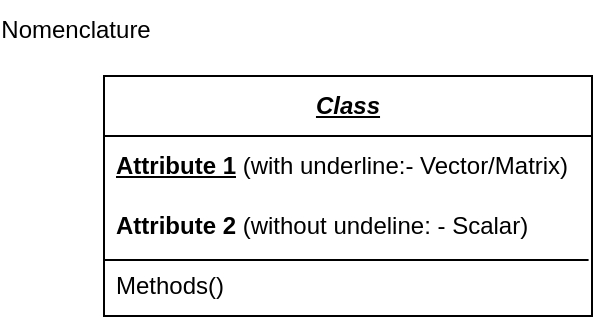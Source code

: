 <mxfile version="21.6.9" type="github">
  <diagram name="Page-1" id="IFXqfXMcPQ0wQR_yjVzQ">
    <mxGraphModel dx="819" dy="453" grid="0" gridSize="10" guides="1" tooltips="1" connect="1" arrows="1" fold="1" page="1" pageScale="1" pageWidth="850" pageHeight="1100" math="0" shadow="0">
      <root>
        <mxCell id="0" />
        <mxCell id="1" parent="0" />
        <mxCell id="9_Y3KxAVrDjl2RLM-emm-1" value="&lt;b&gt;&lt;i&gt;&lt;u&gt;Class&lt;/u&gt;&lt;/i&gt;&lt;/b&gt;" style="swimlane;fontStyle=0;childLayout=stackLayout;horizontal=1;startSize=30;horizontalStack=0;resizeParent=1;resizeParentMax=0;resizeLast=0;collapsible=1;marginBottom=0;whiteSpace=wrap;html=1;" vertex="1" parent="1">
          <mxGeometry x="325" y="215" width="244" height="120" as="geometry" />
        </mxCell>
        <mxCell id="9_Y3KxAVrDjl2RLM-emm-2" value="&lt;u&gt;&lt;b&gt;Attribute 1&lt;/b&gt;&lt;/u&gt;&amp;nbsp;(with underline:- Vector/Matrix)" style="text;strokeColor=none;fillColor=none;align=left;verticalAlign=middle;spacingLeft=4;spacingRight=4;overflow=hidden;points=[[0,0.5],[1,0.5]];portConstraint=eastwest;rotatable=0;whiteSpace=wrap;html=1;" vertex="1" parent="9_Y3KxAVrDjl2RLM-emm-1">
          <mxGeometry y="30" width="244" height="30" as="geometry" />
        </mxCell>
        <mxCell id="9_Y3KxAVrDjl2RLM-emm-3" value="&lt;b&gt;Attribute 2 &lt;/b&gt;(without undeline: - Scalar)" style="text;strokeColor=none;fillColor=none;align=left;verticalAlign=middle;spacingLeft=4;spacingRight=4;overflow=hidden;points=[[0,0.5],[1,0.5]];portConstraint=eastwest;rotatable=0;whiteSpace=wrap;html=1;" vertex="1" parent="9_Y3KxAVrDjl2RLM-emm-1">
          <mxGeometry y="60" width="244" height="30" as="geometry" />
        </mxCell>
        <mxCell id="9_Y3KxAVrDjl2RLM-emm-4" value="Methods()" style="text;strokeColor=none;fillColor=none;align=left;verticalAlign=middle;spacingLeft=4;spacingRight=4;overflow=hidden;points=[[0,0.5],[1,0.5]];portConstraint=eastwest;rotatable=0;whiteSpace=wrap;html=1;" vertex="1" parent="9_Y3KxAVrDjl2RLM-emm-1">
          <mxGeometry y="90" width="244" height="30" as="geometry" />
        </mxCell>
        <mxCell id="9_Y3KxAVrDjl2RLM-emm-6" value="" style="endArrow=none;html=1;rounded=0;exitX=-0.001;exitY=0.067;exitDx=0;exitDy=0;exitPerimeter=0;entryX=0.993;entryY=0.067;entryDx=0;entryDy=0;entryPerimeter=0;" edge="1" parent="9_Y3KxAVrDjl2RLM-emm-1" source="9_Y3KxAVrDjl2RLM-emm-4" target="9_Y3KxAVrDjl2RLM-emm-4">
          <mxGeometry width="50" height="50" relative="1" as="geometry">
            <mxPoint x="74" y="217" as="sourcePoint" />
            <mxPoint x="152" y="93" as="targetPoint" />
          </mxGeometry>
        </mxCell>
        <mxCell id="9_Y3KxAVrDjl2RLM-emm-8" value="Nomenclature" style="text;html=1;strokeColor=none;fillColor=none;align=center;verticalAlign=middle;whiteSpace=wrap;rounded=0;" vertex="1" parent="1">
          <mxGeometry x="281" y="177" width="60" height="30" as="geometry" />
        </mxCell>
      </root>
    </mxGraphModel>
  </diagram>
</mxfile>
